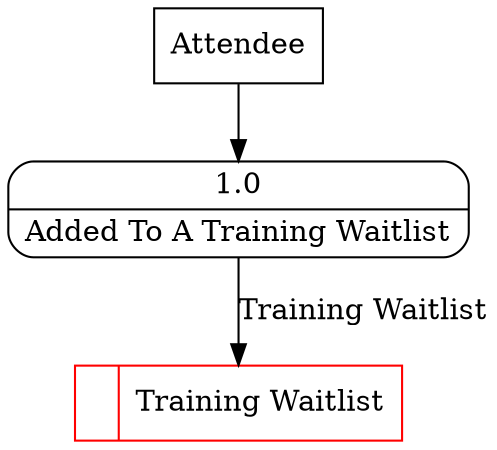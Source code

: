 digraph dfd2{ 
node[shape=record]
200 [label="<f0>  |<f1> Training Waitlist " color=red];
201 [label="Attendee" shape=box];
202 [label="{<f0> 1.0|<f1> Added To A Training Waitlist }" shape=Mrecord];
201 -> 202
202 -> 200 [label="Training Waitlist"]
}